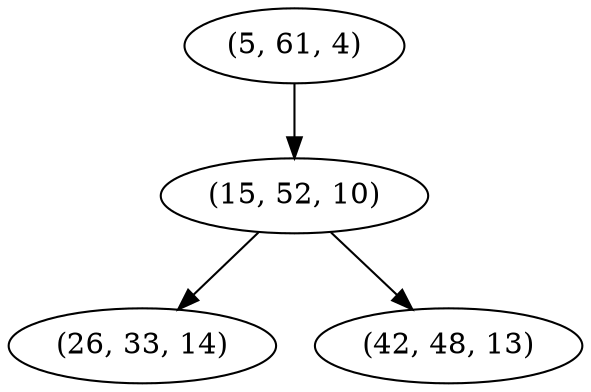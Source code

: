 digraph tree {
    "(5, 61, 4)";
    "(15, 52, 10)";
    "(26, 33, 14)";
    "(42, 48, 13)";
    "(5, 61, 4)" -> "(15, 52, 10)";
    "(15, 52, 10)" -> "(26, 33, 14)";
    "(15, 52, 10)" -> "(42, 48, 13)";
}
